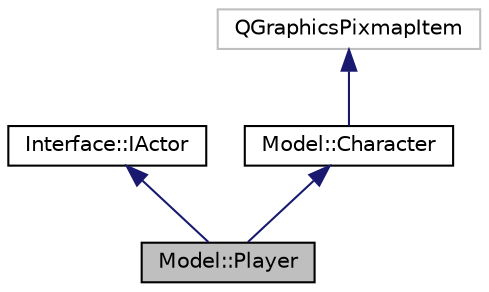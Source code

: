 digraph "Model::Player"
{
 // LATEX_PDF_SIZE
  edge [fontname="Helvetica",fontsize="10",labelfontname="Helvetica",labelfontsize="10"];
  node [fontname="Helvetica",fontsize="10",shape=record];
  Node1 [label="Model::Player",height=0.2,width=0.4,color="black", fillcolor="grey75", style="filled", fontcolor="black",tooltip="The Player class - define our main player @inherits Charactor @inherits IActor."];
  Node2 -> Node1 [dir="back",color="midnightblue",fontsize="10",style="solid",fontname="Helvetica"];
  Node2 [label="Interface::IActor",height=0.2,width=0.4,color="black", fillcolor="white", style="filled",URL="$class_interface_1_1_i_actor.html",tooltip="ActorIF is an interface, which every single actor moving in the game implements."];
  Node3 -> Node1 [dir="back",color="midnightblue",fontsize="10",style="solid",fontname="Helvetica"];
  Node3 [label="Model::Character",height=0.2,width=0.4,color="black", fillcolor="white", style="filled",URL="$class_model_1_1_character.html",tooltip="The Character class - defines items on the map @inherits GraphicsPixmapItem."];
  Node4 -> Node3 [dir="back",color="midnightblue",fontsize="10",style="solid",fontname="Helvetica"];
  Node4 [label="QGraphicsPixmapItem",height=0.2,width=0.4,color="grey75", fillcolor="white", style="filled",tooltip=" "];
}
